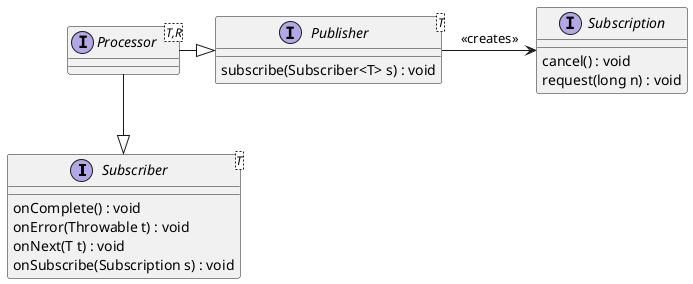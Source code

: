 @startuml

interface Subscriber<T> {
    onComplete() : void
    onError(Throwable t) : void
    onNext(T t) : void
    onSubscribe(Subscription s) : void

}
interface Publisher<T> {
    subscribe(Subscriber<T> s) : void
}

interface Subscription {
    cancel() : void
    request(long n) : void
}

interface Processor<T,R> {
}

Processor -down-|> Subscriber
Processor -right-|> Publisher

Publisher -right-> Subscription : <<creates>>

@enduml
